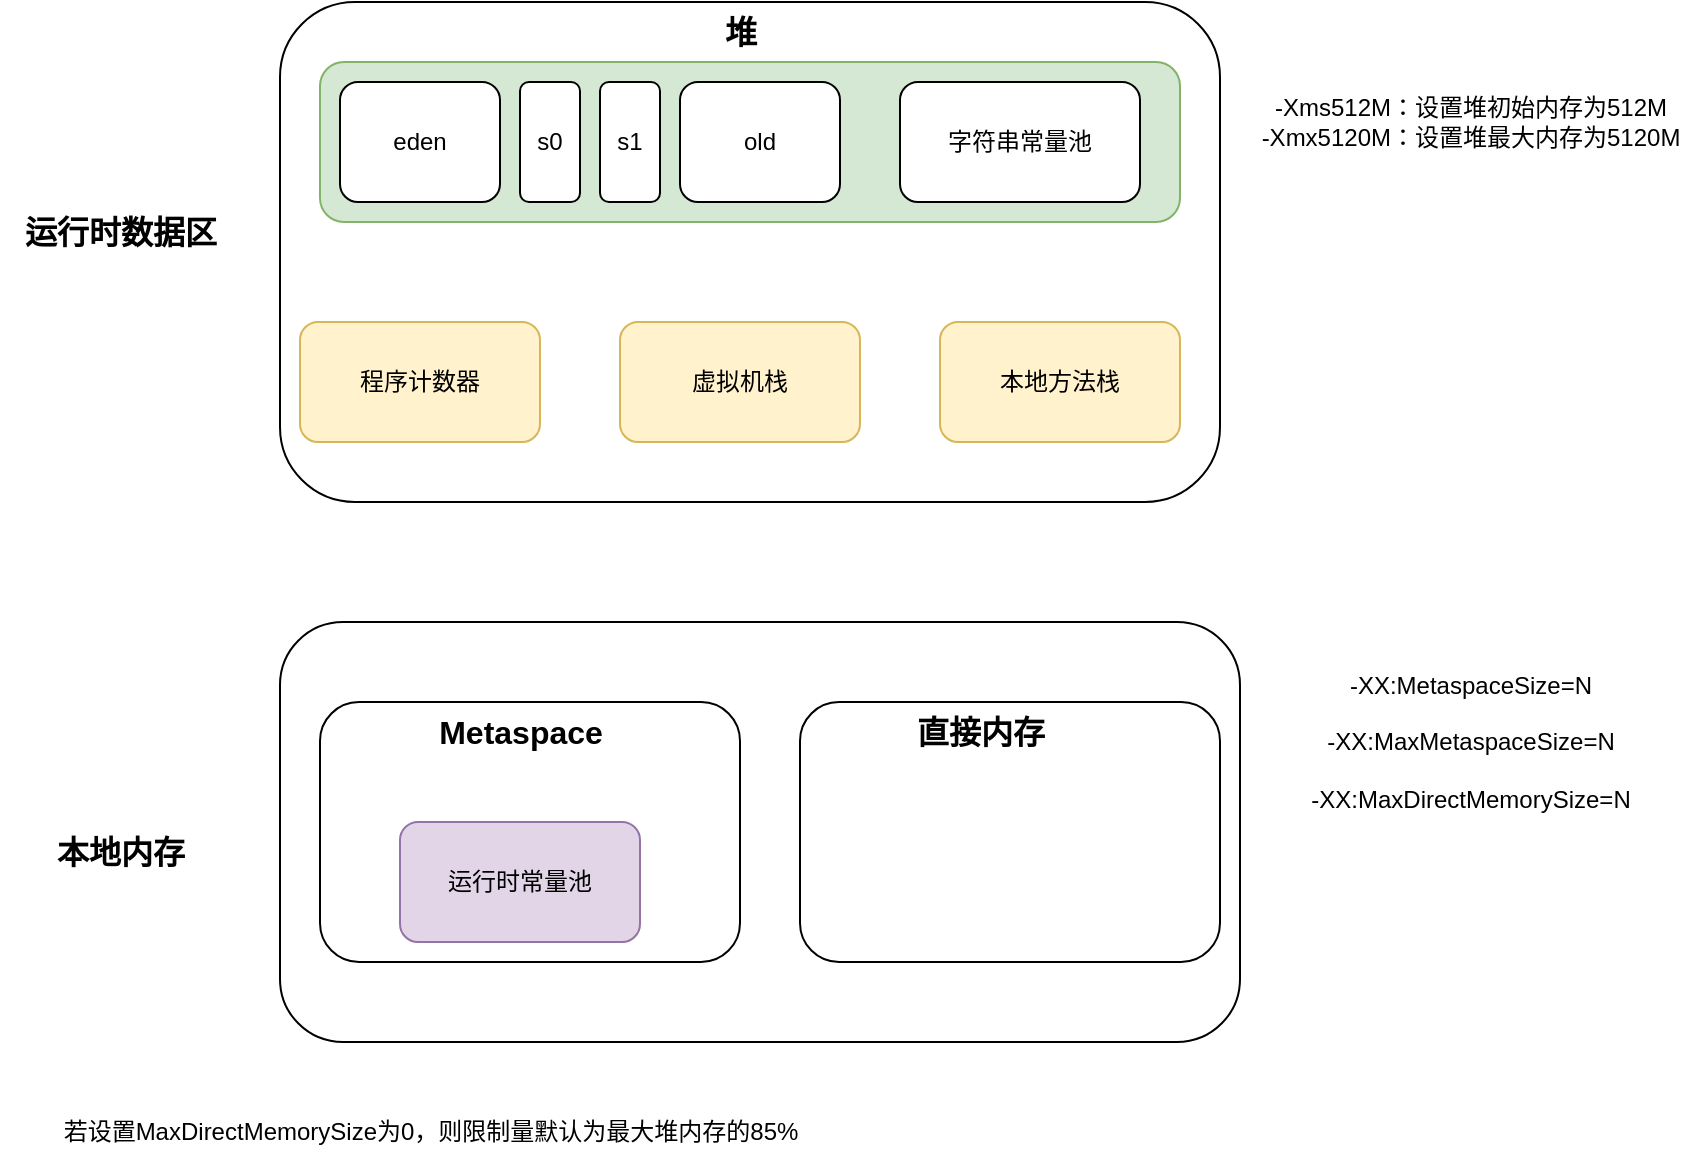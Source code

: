 <mxfile version="24.3.1" type="github">
  <diagram name="第 1 页" id="ZK2xY_rVGlGZKuKayVDl">
    <mxGraphModel dx="2074" dy="1132" grid="1" gridSize="10" guides="1" tooltips="1" connect="1" arrows="1" fold="1" page="1" pageScale="1" pageWidth="1227" pageHeight="1369" math="0" shadow="0">
      <root>
        <mxCell id="0" />
        <mxCell id="1" parent="0" />
        <mxCell id="ycy-HMLIFF-go-0dgFnZ-1" value="" style="rounded=1;whiteSpace=wrap;html=1;" vertex="1" parent="1">
          <mxGeometry x="160" y="70" width="470" height="250" as="geometry" />
        </mxCell>
        <mxCell id="ycy-HMLIFF-go-0dgFnZ-2" value="" style="rounded=1;whiteSpace=wrap;html=1;fillColor=#d5e8d4;strokeColor=#82b366;" vertex="1" parent="1">
          <mxGeometry x="180" y="100" width="430" height="80" as="geometry" />
        </mxCell>
        <mxCell id="ycy-HMLIFF-go-0dgFnZ-3" value="程序计数器" style="rounded=1;whiteSpace=wrap;html=1;fillColor=#fff2cc;strokeColor=#d6b656;" vertex="1" parent="1">
          <mxGeometry x="170" y="230" width="120" height="60" as="geometry" />
        </mxCell>
        <mxCell id="ycy-HMLIFF-go-0dgFnZ-4" value="虚拟机栈" style="rounded=1;whiteSpace=wrap;html=1;fillColor=#fff2cc;strokeColor=#d6b656;" vertex="1" parent="1">
          <mxGeometry x="330" y="230" width="120" height="60" as="geometry" />
        </mxCell>
        <mxCell id="ycy-HMLIFF-go-0dgFnZ-5" value="本地方法栈" style="rounded=1;whiteSpace=wrap;html=1;fillColor=#fff2cc;strokeColor=#d6b656;" vertex="1" parent="1">
          <mxGeometry x="490" y="230" width="120" height="60" as="geometry" />
        </mxCell>
        <mxCell id="ycy-HMLIFF-go-0dgFnZ-7" value="eden" style="rounded=1;whiteSpace=wrap;html=1;" vertex="1" parent="1">
          <mxGeometry x="190" y="110" width="80" height="60" as="geometry" />
        </mxCell>
        <mxCell id="ycy-HMLIFF-go-0dgFnZ-8" value="s0" style="rounded=1;whiteSpace=wrap;html=1;" vertex="1" parent="1">
          <mxGeometry x="280" y="110" width="30" height="60" as="geometry" />
        </mxCell>
        <mxCell id="ycy-HMLIFF-go-0dgFnZ-9" value="s1" style="rounded=1;whiteSpace=wrap;html=1;" vertex="1" parent="1">
          <mxGeometry x="320" y="110" width="30" height="60" as="geometry" />
        </mxCell>
        <mxCell id="ycy-HMLIFF-go-0dgFnZ-10" value="old" style="rounded=1;whiteSpace=wrap;html=1;" vertex="1" parent="1">
          <mxGeometry x="360" y="110" width="80" height="60" as="geometry" />
        </mxCell>
        <mxCell id="ycy-HMLIFF-go-0dgFnZ-11" value="字符串常量池" style="rounded=1;whiteSpace=wrap;html=1;" vertex="1" parent="1">
          <mxGeometry x="470" y="110" width="120" height="60" as="geometry" />
        </mxCell>
        <mxCell id="ycy-HMLIFF-go-0dgFnZ-12" value="堆" style="text;html=1;align=center;verticalAlign=middle;resizable=0;points=[];autosize=1;strokeColor=none;fillColor=none;fontStyle=1;fontSize=16;" vertex="1" parent="1">
          <mxGeometry x="370" y="70" width="40" height="30" as="geometry" />
        </mxCell>
        <mxCell id="ycy-HMLIFF-go-0dgFnZ-13" value="运行时数据区" style="text;html=1;align=center;verticalAlign=middle;resizable=0;points=[];autosize=1;strokeColor=none;fillColor=none;fontStyle=1;fontSize=16;" vertex="1" parent="1">
          <mxGeometry x="20" y="170" width="120" height="30" as="geometry" />
        </mxCell>
        <mxCell id="ycy-HMLIFF-go-0dgFnZ-14" value="" style="rounded=1;whiteSpace=wrap;html=1;" vertex="1" parent="1">
          <mxGeometry x="160" y="380" width="480" height="210" as="geometry" />
        </mxCell>
        <mxCell id="ycy-HMLIFF-go-0dgFnZ-15" value="本地内存" style="text;html=1;align=center;verticalAlign=middle;resizable=0;points=[];autosize=1;strokeColor=none;fillColor=none;fontStyle=1;fontSize=16;" vertex="1" parent="1">
          <mxGeometry x="35" y="480" width="90" height="30" as="geometry" />
        </mxCell>
        <mxCell id="ycy-HMLIFF-go-0dgFnZ-16" value="" style="rounded=1;whiteSpace=wrap;html=1;" vertex="1" parent="1">
          <mxGeometry x="180" y="420" width="210" height="130" as="geometry" />
        </mxCell>
        <mxCell id="ycy-HMLIFF-go-0dgFnZ-17" value="运行时常量池" style="rounded=1;whiteSpace=wrap;html=1;fillColor=#e1d5e7;strokeColor=#9673a6;" vertex="1" parent="1">
          <mxGeometry x="220" y="480" width="120" height="60" as="geometry" />
        </mxCell>
        <mxCell id="ycy-HMLIFF-go-0dgFnZ-18" value="Metaspace" style="text;html=1;align=center;verticalAlign=middle;resizable=0;points=[];autosize=1;strokeColor=none;fillColor=none;fontStyle=1;fontSize=16;" vertex="1" parent="1">
          <mxGeometry x="230" y="420" width="100" height="30" as="geometry" />
        </mxCell>
        <mxCell id="ycy-HMLIFF-go-0dgFnZ-19" value="" style="rounded=1;whiteSpace=wrap;html=1;" vertex="1" parent="1">
          <mxGeometry x="420" y="420" width="210" height="130" as="geometry" />
        </mxCell>
        <mxCell id="ycy-HMLIFF-go-0dgFnZ-20" value="直接内存" style="text;html=1;align=center;verticalAlign=middle;resizable=0;points=[];autosize=1;strokeColor=none;fillColor=none;fontStyle=1;fontSize=16;" vertex="1" parent="1">
          <mxGeometry x="465" y="420" width="90" height="30" as="geometry" />
        </mxCell>
        <mxCell id="ycy-HMLIFF-go-0dgFnZ-21" value="-Xms512M：设置堆初始内存为512M&lt;div&gt;-Xmx5120M：设置堆最大内存为5120M&lt;/div&gt;" style="text;html=1;align=center;verticalAlign=middle;resizable=0;points=[];autosize=1;strokeColor=none;fillColor=none;" vertex="1" parent="1">
          <mxGeometry x="640" y="110" width="230" height="40" as="geometry" />
        </mxCell>
        <mxCell id="ycy-HMLIFF-go-0dgFnZ-22" value="-XX:MetaspaceSize=N&lt;div&gt;&lt;br&gt;&lt;div&gt;-XX:MaxMetaspaceSize=N&lt;/div&gt;&lt;/div&gt;&lt;div&gt;&lt;br&gt;&lt;/div&gt;&lt;div&gt;-XX:MaxDirectMemorySize=N&lt;/div&gt;" style="text;html=1;align=center;verticalAlign=middle;resizable=0;points=[];autosize=1;strokeColor=none;fillColor=none;" vertex="1" parent="1">
          <mxGeometry x="665" y="395" width="180" height="90" as="geometry" />
        </mxCell>
        <mxCell id="ycy-HMLIFF-go-0dgFnZ-23" value="若设置MaxDirectMemorySize为0，则限制量默认为最大堆内存的85%" style="text;html=1;align=center;verticalAlign=middle;resizable=0;points=[];autosize=1;strokeColor=none;fillColor=none;" vertex="1" parent="1">
          <mxGeometry x="40" y="620" width="390" height="30" as="geometry" />
        </mxCell>
      </root>
    </mxGraphModel>
  </diagram>
</mxfile>
